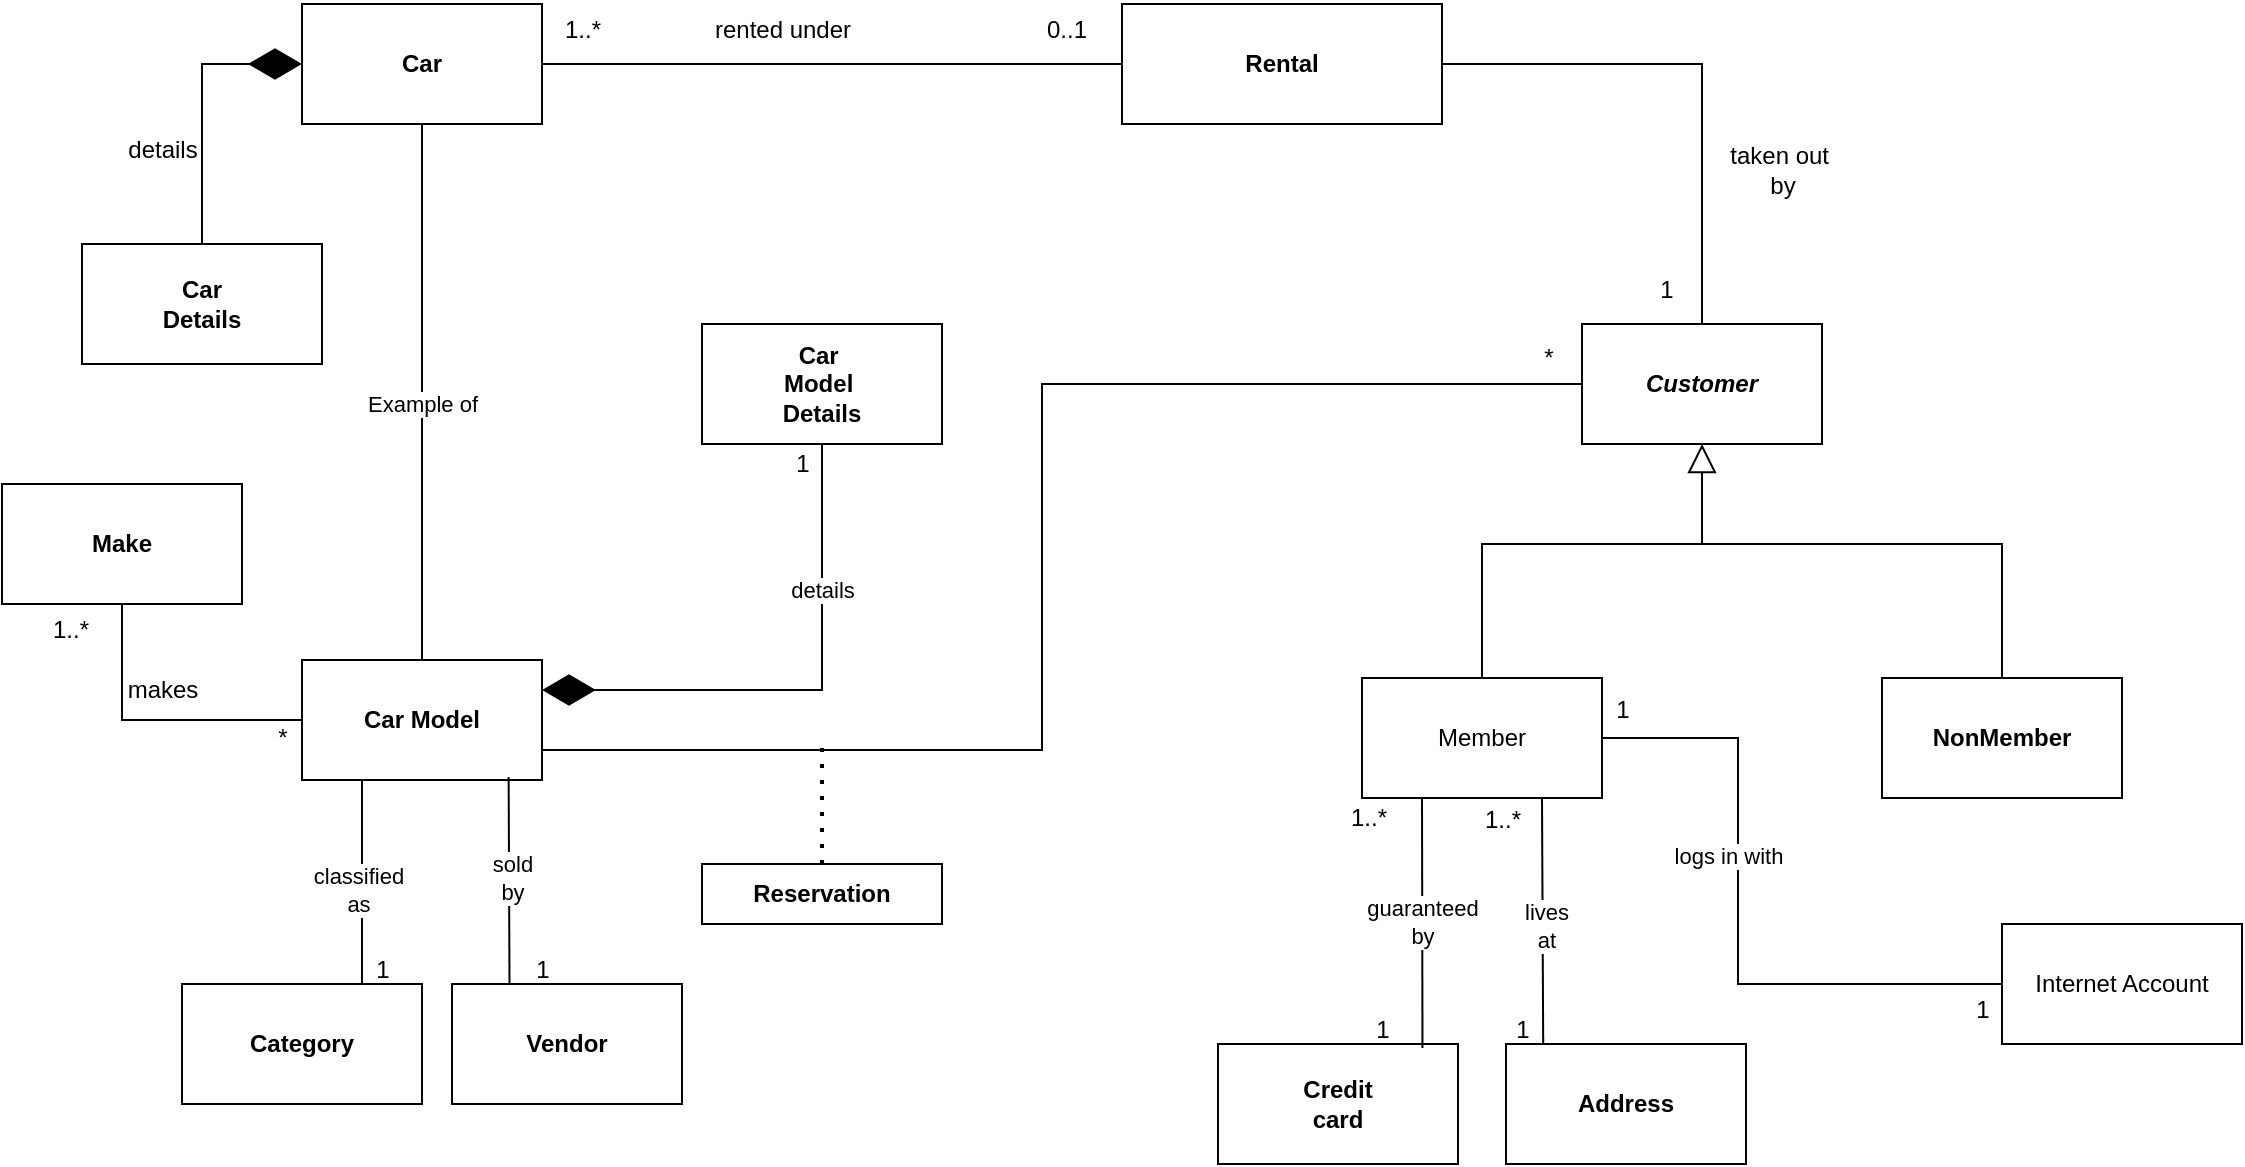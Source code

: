 <mxfile version="28.2.3">
  <diagram name="Trang-1" id="yUQ5ibKLt25RUjcwi0D3">
    <mxGraphModel dx="1938" dy="681" grid="1" gridSize="10" guides="1" tooltips="1" connect="1" arrows="1" fold="1" page="1" pageScale="1" pageWidth="827" pageHeight="1169" math="0" shadow="0">
      <root>
        <mxCell id="0" />
        <mxCell id="1" parent="0" />
        <mxCell id="4dlTq4zdflggqMSfofc4-1" value="Car" style="rounded=0;whiteSpace=wrap;html=1;fontStyle=1" parent="1" vertex="1">
          <mxGeometry x="60" y="80" width="120" height="60" as="geometry" />
        </mxCell>
        <mxCell id="4dlTq4zdflggqMSfofc4-2" value="Car&lt;div&gt;Details&lt;/div&gt;" style="rounded=0;whiteSpace=wrap;html=1;fontStyle=1" parent="1" vertex="1">
          <mxGeometry x="-50" y="200" width="120" height="60" as="geometry" />
        </mxCell>
        <mxCell id="4dlTq4zdflggqMSfofc4-3" value="" style="endArrow=diamondThin;endFill=1;endSize=24;html=1;rounded=0;exitX=0.5;exitY=0;exitDx=0;exitDy=0;entryX=0;entryY=0.5;entryDx=0;entryDy=0;" parent="1" source="4dlTq4zdflggqMSfofc4-2" target="4dlTq4zdflggqMSfofc4-1" edge="1">
          <mxGeometry width="160" relative="1" as="geometry">
            <mxPoint x="70" y="250" as="sourcePoint" />
            <mxPoint x="230" y="250" as="targetPoint" />
            <Array as="points">
              <mxPoint x="10" y="110" />
            </Array>
          </mxGeometry>
        </mxCell>
        <mxCell id="4dlTq4zdflggqMSfofc4-4" value="details" style="text;align=center;verticalAlign=middle;resizable=0;points=[];autosize=1;strokeColor=none;fillColor=none;html=1;textShadow=0;" parent="1" vertex="1">
          <mxGeometry x="-40" y="138" width="60" height="30" as="geometry" />
        </mxCell>
        <mxCell id="4dlTq4zdflggqMSfofc4-7" value="Rental" style="rounded=0;whiteSpace=wrap;html=1;fontStyle=1" parent="1" vertex="1">
          <mxGeometry x="470" y="80" width="160" height="60" as="geometry" />
        </mxCell>
        <mxCell id="4dlTq4zdflggqMSfofc4-8" value="" style="endArrow=none;html=1;rounded=0;exitX=1;exitY=0.5;exitDx=0;exitDy=0;entryX=0;entryY=0.5;entryDx=0;entryDy=0;" parent="1" source="4dlTq4zdflggqMSfofc4-1" target="4dlTq4zdflggqMSfofc4-7" edge="1">
          <mxGeometry width="50" height="50" relative="1" as="geometry">
            <mxPoint x="330" y="410" as="sourcePoint" />
            <mxPoint x="380" y="360" as="targetPoint" />
          </mxGeometry>
        </mxCell>
        <mxCell id="4dlTq4zdflggqMSfofc4-9" value="1..*" style="text;html=1;align=center;verticalAlign=middle;resizable=0;points=[];autosize=1;strokeColor=none;fillColor=none;" parent="1" vertex="1">
          <mxGeometry x="180" y="78" width="40" height="30" as="geometry" />
        </mxCell>
        <mxCell id="4dlTq4zdflggqMSfofc4-10" value="rented under" style="text;html=1;align=center;verticalAlign=middle;resizable=0;points=[];autosize=1;strokeColor=none;fillColor=none;" parent="1" vertex="1">
          <mxGeometry x="255" y="78" width="90" height="30" as="geometry" />
        </mxCell>
        <mxCell id="4dlTq4zdflggqMSfofc4-11" value="0..1" style="text;html=1;align=center;verticalAlign=middle;resizable=0;points=[];autosize=1;strokeColor=none;fillColor=none;" parent="1" vertex="1">
          <mxGeometry x="422" y="78" width="40" height="30" as="geometry" />
        </mxCell>
        <mxCell id="4dlTq4zdflggqMSfofc4-12" value="Customer" style="rounded=0;whiteSpace=wrap;html=1;fontStyle=3" parent="1" vertex="1">
          <mxGeometry x="700" y="240" width="120" height="60" as="geometry" />
        </mxCell>
        <mxCell id="4dlTq4zdflggqMSfofc4-13" value="" style="endArrow=none;html=1;rounded=0;exitX=1;exitY=0.5;exitDx=0;exitDy=0;entryX=0.5;entryY=0;entryDx=0;entryDy=0;" parent="1" source="4dlTq4zdflggqMSfofc4-7" target="4dlTq4zdflggqMSfofc4-12" edge="1">
          <mxGeometry width="50" height="50" relative="1" as="geometry">
            <mxPoint x="620" y="410" as="sourcePoint" />
            <mxPoint x="670" y="360" as="targetPoint" />
            <Array as="points">
              <mxPoint x="760" y="110" />
            </Array>
          </mxGeometry>
        </mxCell>
        <mxCell id="4dlTq4zdflggqMSfofc4-14" value="taken out&amp;nbsp;&lt;div&gt;by&lt;/div&gt;" style="text;html=1;align=center;verticalAlign=middle;resizable=0;points=[];autosize=1;strokeColor=none;fillColor=none;" parent="1" vertex="1">
          <mxGeometry x="760" y="143" width="80" height="40" as="geometry" />
        </mxCell>
        <mxCell id="4dlTq4zdflggqMSfofc4-16" value="Car Model" style="rounded=0;whiteSpace=wrap;html=1;fontStyle=1" parent="1" vertex="1">
          <mxGeometry x="60" y="408" width="120" height="60" as="geometry" />
        </mxCell>
        <mxCell id="4dlTq4zdflggqMSfofc4-17" value="Make" style="rounded=0;whiteSpace=wrap;html=1;fontStyle=1" parent="1" vertex="1">
          <mxGeometry x="-90" y="320" width="120" height="60" as="geometry" />
        </mxCell>
        <mxCell id="4dlTq4zdflggqMSfofc4-18" value="1..*" style="text;html=1;align=center;verticalAlign=middle;resizable=0;points=[];autosize=1;strokeColor=none;fillColor=none;" parent="1" vertex="1">
          <mxGeometry x="-76" y="378" width="40" height="30" as="geometry" />
        </mxCell>
        <mxCell id="4dlTq4zdflggqMSfofc4-19" value="" style="endArrow=none;html=1;rounded=0;exitX=0.5;exitY=1;exitDx=0;exitDy=0;entryX=0;entryY=0.5;entryDx=0;entryDy=0;" parent="1" source="4dlTq4zdflggqMSfofc4-17" target="4dlTq4zdflggqMSfofc4-16" edge="1">
          <mxGeometry width="50" height="50" relative="1" as="geometry">
            <mxPoint x="140" y="430" as="sourcePoint" />
            <mxPoint x="190" y="380" as="targetPoint" />
            <Array as="points">
              <mxPoint x="-30" y="438" />
            </Array>
          </mxGeometry>
        </mxCell>
        <mxCell id="4dlTq4zdflggqMSfofc4-20" value="" style="endArrow=none;html=1;rounded=0;entryX=0.5;entryY=1;entryDx=0;entryDy=0;exitX=0.5;exitY=0;exitDx=0;exitDy=0;" parent="1" source="4dlTq4zdflggqMSfofc4-16" target="4dlTq4zdflggqMSfofc4-1" edge="1">
          <mxGeometry width="50" height="50" relative="1" as="geometry">
            <mxPoint x="140" y="430" as="sourcePoint" />
            <mxPoint x="190" y="380" as="targetPoint" />
          </mxGeometry>
        </mxCell>
        <mxCell id="4dlTq4zdflggqMSfofc4-25" value="Example of" style="edgeLabel;html=1;align=center;verticalAlign=middle;resizable=0;points=[];" parent="4dlTq4zdflggqMSfofc4-20" vertex="1" connectable="0">
          <mxGeometry x="-0.043" relative="1" as="geometry">
            <mxPoint as="offset" />
          </mxGeometry>
        </mxCell>
        <mxCell id="4dlTq4zdflggqMSfofc4-22" value="makes" style="text;html=1;align=center;verticalAlign=middle;resizable=0;points=[];autosize=1;strokeColor=none;fillColor=none;" parent="1" vertex="1">
          <mxGeometry x="-40" y="408" width="60" height="30" as="geometry" />
        </mxCell>
        <mxCell id="4dlTq4zdflggqMSfofc4-26" value="Car&amp;nbsp;&lt;div&gt;Model&amp;nbsp;&lt;div&gt;Details&lt;/div&gt;&lt;/div&gt;" style="rounded=0;whiteSpace=wrap;html=1;fontStyle=1" parent="1" vertex="1">
          <mxGeometry x="260" y="240" width="120" height="60" as="geometry" />
        </mxCell>
        <mxCell id="4dlTq4zdflggqMSfofc4-28" value="" style="endArrow=diamondThin;endFill=1;endSize=24;html=1;rounded=0;exitX=0.5;exitY=1;exitDx=0;exitDy=0;entryX=1;entryY=0.25;entryDx=0;entryDy=0;" parent="1" source="4dlTq4zdflggqMSfofc4-26" target="4dlTq4zdflggqMSfofc4-16" edge="1">
          <mxGeometry width="160" relative="1" as="geometry">
            <mxPoint x="140" y="410" as="sourcePoint" />
            <mxPoint x="300" y="410" as="targetPoint" />
            <Array as="points">
              <mxPoint x="320" y="423" />
            </Array>
          </mxGeometry>
        </mxCell>
        <mxCell id="4dlTq4zdflggqMSfofc4-29" value="details" style="edgeLabel;html=1;align=center;verticalAlign=middle;resizable=0;points=[];" parent="4dlTq4zdflggqMSfofc4-28" vertex="1" connectable="0">
          <mxGeometry x="-0.444" relative="1" as="geometry">
            <mxPoint as="offset" />
          </mxGeometry>
        </mxCell>
        <mxCell id="4dlTq4zdflggqMSfofc4-30" value="1" style="text;html=1;align=center;verticalAlign=middle;resizable=0;points=[];autosize=1;strokeColor=none;fillColor=none;" parent="1" vertex="1">
          <mxGeometry x="295" y="295" width="30" height="30" as="geometry" />
        </mxCell>
        <mxCell id="4dlTq4zdflggqMSfofc4-31" value="*" style="text;html=1;align=center;verticalAlign=middle;resizable=0;points=[];autosize=1;strokeColor=none;fillColor=none;" parent="1" vertex="1">
          <mxGeometry x="35" y="432" width="30" height="30" as="geometry" />
        </mxCell>
        <mxCell id="4dlTq4zdflggqMSfofc4-32" value="Category" style="rounded=0;whiteSpace=wrap;html=1;fontStyle=1" parent="1" vertex="1">
          <mxGeometry y="570" width="120" height="60" as="geometry" />
        </mxCell>
        <mxCell id="4dlTq4zdflggqMSfofc4-33" value="" style="endArrow=none;html=1;rounded=0;exitX=0.25;exitY=1;exitDx=0;exitDy=0;entryX=0.75;entryY=0;entryDx=0;entryDy=0;" parent="1" source="4dlTq4zdflggqMSfofc4-16" target="4dlTq4zdflggqMSfofc4-32" edge="1">
          <mxGeometry width="50" height="50" relative="1" as="geometry">
            <mxPoint x="220" y="410" as="sourcePoint" />
            <mxPoint x="270" y="360" as="targetPoint" />
          </mxGeometry>
        </mxCell>
        <mxCell id="4dlTq4zdflggqMSfofc4-34" value="classified&lt;div&gt;as&lt;/div&gt;" style="edgeLabel;html=1;align=center;verticalAlign=middle;resizable=0;points=[];" parent="4dlTq4zdflggqMSfofc4-33" vertex="1" connectable="0">
          <mxGeometry x="0.059" y="-2" relative="1" as="geometry">
            <mxPoint y="1" as="offset" />
          </mxGeometry>
        </mxCell>
        <mxCell id="4dlTq4zdflggqMSfofc4-35" value="1" style="text;html=1;align=center;verticalAlign=middle;resizable=0;points=[];autosize=1;strokeColor=none;fillColor=none;" parent="1" vertex="1">
          <mxGeometry x="85" y="548" width="30" height="30" as="geometry" />
        </mxCell>
        <mxCell id="4dlTq4zdflggqMSfofc4-36" value="Vendor" style="rounded=0;whiteSpace=wrap;html=1;fontStyle=1" parent="1" vertex="1">
          <mxGeometry x="135" y="570" width="115" height="60" as="geometry" />
        </mxCell>
        <mxCell id="4dlTq4zdflggqMSfofc4-38" value="" style="endArrow=none;html=1;rounded=0;exitX=0.861;exitY=0.974;exitDx=0;exitDy=0;entryX=0.25;entryY=0;entryDx=0;entryDy=0;exitPerimeter=0;" parent="1" source="4dlTq4zdflggqMSfofc4-16" target="4dlTq4zdflggqMSfofc4-36" edge="1">
          <mxGeometry width="50" height="50" relative="1" as="geometry">
            <mxPoint x="220" y="410" as="sourcePoint" />
            <mxPoint x="270" y="360" as="targetPoint" />
          </mxGeometry>
        </mxCell>
        <mxCell id="4dlTq4zdflggqMSfofc4-40" value="sold&lt;div&gt;by&lt;/div&gt;" style="edgeLabel;html=1;align=center;verticalAlign=middle;resizable=0;points=[];" parent="4dlTq4zdflggqMSfofc4-38" vertex="1" connectable="0">
          <mxGeometry x="-0.056" y="1" relative="1" as="geometry">
            <mxPoint y="1" as="offset" />
          </mxGeometry>
        </mxCell>
        <mxCell id="4dlTq4zdflggqMSfofc4-41" value="1" style="text;html=1;align=center;verticalAlign=middle;resizable=0;points=[];autosize=1;strokeColor=none;fillColor=none;" parent="1" vertex="1">
          <mxGeometry x="165" y="548" width="30" height="30" as="geometry" />
        </mxCell>
        <mxCell id="4dlTq4zdflggqMSfofc4-42" value="" style="endArrow=none;html=1;rounded=0;exitX=1;exitY=0.75;exitDx=0;exitDy=0;entryX=0;entryY=0.5;entryDx=0;entryDy=0;" parent="1" source="4dlTq4zdflggqMSfofc4-16" target="4dlTq4zdflggqMSfofc4-12" edge="1">
          <mxGeometry width="50" height="50" relative="1" as="geometry">
            <mxPoint x="380" y="410" as="sourcePoint" />
            <mxPoint x="430" y="360" as="targetPoint" />
            <Array as="points">
              <mxPoint x="430" y="453" />
              <mxPoint x="430" y="270" />
            </Array>
          </mxGeometry>
        </mxCell>
        <mxCell id="4dlTq4zdflggqMSfofc4-43" value="*" style="text;html=1;align=center;verticalAlign=middle;resizable=0;points=[];autosize=1;strokeColor=none;fillColor=none;" parent="1" vertex="1">
          <mxGeometry x="668" y="242" width="30" height="30" as="geometry" />
        </mxCell>
        <mxCell id="4dlTq4zdflggqMSfofc4-44" value="1" style="text;html=1;align=center;verticalAlign=middle;resizable=0;points=[];autosize=1;strokeColor=none;fillColor=none;" parent="1" vertex="1">
          <mxGeometry x="727" y="208" width="30" height="30" as="geometry" />
        </mxCell>
        <mxCell id="4dlTq4zdflggqMSfofc4-45" value="" style="endArrow=none;dashed=1;html=1;dashPattern=1 3;strokeWidth=2;rounded=0;exitX=0.5;exitY=0;exitDx=0;exitDy=0;" parent="1" source="4dlTq4zdflggqMSfofc4-46" edge="1">
          <mxGeometry width="50" height="50" relative="1" as="geometry">
            <mxPoint x="320" y="510" as="sourcePoint" />
            <mxPoint x="320" y="450" as="targetPoint" />
          </mxGeometry>
        </mxCell>
        <mxCell id="4dlTq4zdflggqMSfofc4-46" value="Reservation" style="rounded=0;whiteSpace=wrap;html=1;fontStyle=1" parent="1" vertex="1">
          <mxGeometry x="260" y="510" width="120" height="30" as="geometry" />
        </mxCell>
        <mxCell id="4dlTq4zdflggqMSfofc4-47" value="Member" style="rounded=0;whiteSpace=wrap;html=1;" parent="1" vertex="1">
          <mxGeometry x="590" y="417" width="120" height="60" as="geometry" />
        </mxCell>
        <mxCell id="4dlTq4zdflggqMSfofc4-48" value="NonMember" style="rounded=0;whiteSpace=wrap;html=1;fontStyle=1" parent="1" vertex="1">
          <mxGeometry x="850" y="417" width="120" height="60" as="geometry" />
        </mxCell>
        <mxCell id="4dlTq4zdflggqMSfofc4-49" value="Credit&lt;div&gt;card&lt;/div&gt;" style="rounded=0;whiteSpace=wrap;html=1;fontStyle=1" parent="1" vertex="1">
          <mxGeometry x="518" y="600" width="120" height="60" as="geometry" />
        </mxCell>
        <mxCell id="4dlTq4zdflggqMSfofc4-50" value="Address" style="rounded=0;whiteSpace=wrap;html=1;fontStyle=1" parent="1" vertex="1">
          <mxGeometry x="662" y="600" width="120" height="60" as="geometry" />
        </mxCell>
        <mxCell id="4dlTq4zdflggqMSfofc4-51" value="Internet Account" style="rounded=0;whiteSpace=wrap;html=1;" parent="1" vertex="1">
          <mxGeometry x="910" y="540" width="120" height="60" as="geometry" />
        </mxCell>
        <mxCell id="4dlTq4zdflggqMSfofc4-52" value="" style="endArrow=none;html=1;rounded=0;entryX=0;entryY=0.5;entryDx=0;entryDy=0;" parent="1" target="4dlTq4zdflggqMSfofc4-51" edge="1">
          <mxGeometry width="50" height="50" relative="1" as="geometry">
            <mxPoint x="710" y="447" as="sourcePoint" />
            <mxPoint x="898" y="570" as="targetPoint" />
            <Array as="points">
              <mxPoint x="778" y="447" />
              <mxPoint x="778" y="570" />
            </Array>
          </mxGeometry>
        </mxCell>
        <mxCell id="4dlTq4zdflggqMSfofc4-53" value="logs in with" style="edgeLabel;html=1;align=center;verticalAlign=middle;resizable=0;points=[];" parent="4dlTq4zdflggqMSfofc4-52" vertex="1" connectable="0">
          <mxGeometry x="-0.214" y="-5" relative="1" as="geometry">
            <mxPoint as="offset" />
          </mxGeometry>
        </mxCell>
        <mxCell id="4dlTq4zdflggqMSfofc4-54" value="" style="endArrow=none;html=1;rounded=0;exitX=0.5;exitY=0;exitDx=0;exitDy=0;entryX=0.5;entryY=0;entryDx=0;entryDy=0;" parent="1" source="4dlTq4zdflggqMSfofc4-47" target="4dlTq4zdflggqMSfofc4-48" edge="1">
          <mxGeometry width="50" height="50" relative="1" as="geometry">
            <mxPoint x="810" y="540" as="sourcePoint" />
            <mxPoint x="860" y="490" as="targetPoint" />
            <Array as="points">
              <mxPoint x="650" y="350" />
              <mxPoint x="910" y="350" />
            </Array>
          </mxGeometry>
        </mxCell>
        <mxCell id="4dlTq4zdflggqMSfofc4-56" value="" style="endArrow=block;endFill=0;endSize=12;html=1;rounded=0;entryX=0.5;entryY=1;entryDx=0;entryDy=0;" parent="1" target="4dlTq4zdflggqMSfofc4-12" edge="1">
          <mxGeometry width="160" relative="1" as="geometry">
            <mxPoint x="760" y="350" as="sourcePoint" />
            <mxPoint x="920" y="520" as="targetPoint" />
          </mxGeometry>
        </mxCell>
        <mxCell id="4dlTq4zdflggqMSfofc4-59" value="" style="endArrow=none;html=1;rounded=0;entryX=0.25;entryY=1;entryDx=0;entryDy=0;exitX=0.852;exitY=0.033;exitDx=0;exitDy=0;exitPerimeter=0;" parent="1" source="4dlTq4zdflggqMSfofc4-49" target="4dlTq4zdflggqMSfofc4-47" edge="1">
          <mxGeometry width="50" height="50" relative="1" as="geometry">
            <mxPoint x="810" y="540" as="sourcePoint" />
            <mxPoint x="860" y="490" as="targetPoint" />
          </mxGeometry>
        </mxCell>
        <mxCell id="4dlTq4zdflggqMSfofc4-64" value="guaranteed&lt;div&gt;by&lt;/div&gt;" style="edgeLabel;html=1;align=center;verticalAlign=middle;resizable=0;points=[];" parent="4dlTq4zdflggqMSfofc4-59" vertex="1" connectable="0">
          <mxGeometry x="0.013" relative="1" as="geometry">
            <mxPoint as="offset" />
          </mxGeometry>
        </mxCell>
        <mxCell id="4dlTq4zdflggqMSfofc4-60" value="" style="endArrow=none;html=1;rounded=0;exitX=0.75;exitY=1;exitDx=0;exitDy=0;entryX=0.155;entryY=-0.004;entryDx=0;entryDy=0;entryPerimeter=0;" parent="1" source="4dlTq4zdflggqMSfofc4-47" target="4dlTq4zdflggqMSfofc4-50" edge="1">
          <mxGeometry width="50" height="50" relative="1" as="geometry">
            <mxPoint x="810" y="540" as="sourcePoint" />
            <mxPoint x="860" y="490" as="targetPoint" />
          </mxGeometry>
        </mxCell>
        <mxCell id="4dlTq4zdflggqMSfofc4-65" value="lives&lt;div&gt;at&lt;/div&gt;" style="edgeLabel;html=1;align=center;verticalAlign=middle;resizable=0;points=[];" parent="4dlTq4zdflggqMSfofc4-60" vertex="1" connectable="0">
          <mxGeometry x="0.032" y="1" relative="1" as="geometry">
            <mxPoint as="offset" />
          </mxGeometry>
        </mxCell>
        <mxCell id="4dlTq4zdflggqMSfofc4-61" value="1" style="text;html=1;align=center;verticalAlign=middle;resizable=0;points=[];autosize=1;strokeColor=none;fillColor=none;" parent="1" vertex="1">
          <mxGeometry x="705" y="418" width="30" height="30" as="geometry" />
        </mxCell>
        <mxCell id="4dlTq4zdflggqMSfofc4-62" value="1..*" style="text;html=1;align=center;verticalAlign=middle;resizable=0;points=[];autosize=1;strokeColor=none;fillColor=none;" parent="1" vertex="1">
          <mxGeometry x="640" y="473" width="40" height="30" as="geometry" />
        </mxCell>
        <mxCell id="4dlTq4zdflggqMSfofc4-63" value="1..*" style="text;html=1;align=center;verticalAlign=middle;resizable=0;points=[];autosize=1;strokeColor=none;fillColor=none;" parent="1" vertex="1">
          <mxGeometry x="573" y="472" width="40" height="30" as="geometry" />
        </mxCell>
        <mxCell id="4dlTq4zdflggqMSfofc4-66" value="1" style="text;html=1;align=center;verticalAlign=middle;resizable=0;points=[];autosize=1;strokeColor=none;fillColor=none;" parent="1" vertex="1">
          <mxGeometry x="655" y="578" width="30" height="30" as="geometry" />
        </mxCell>
        <mxCell id="4dlTq4zdflggqMSfofc4-67" value="1" style="text;html=1;align=center;verticalAlign=middle;resizable=0;points=[];autosize=1;strokeColor=none;fillColor=none;" parent="1" vertex="1">
          <mxGeometry x="585" y="578" width="30" height="30" as="geometry" />
        </mxCell>
        <mxCell id="4dlTq4zdflggqMSfofc4-68" value="1" style="text;html=1;align=center;verticalAlign=middle;resizable=0;points=[];autosize=1;strokeColor=none;fillColor=none;" parent="1" vertex="1">
          <mxGeometry x="885" y="568" width="30" height="30" as="geometry" />
        </mxCell>
      </root>
    </mxGraphModel>
  </diagram>
</mxfile>
